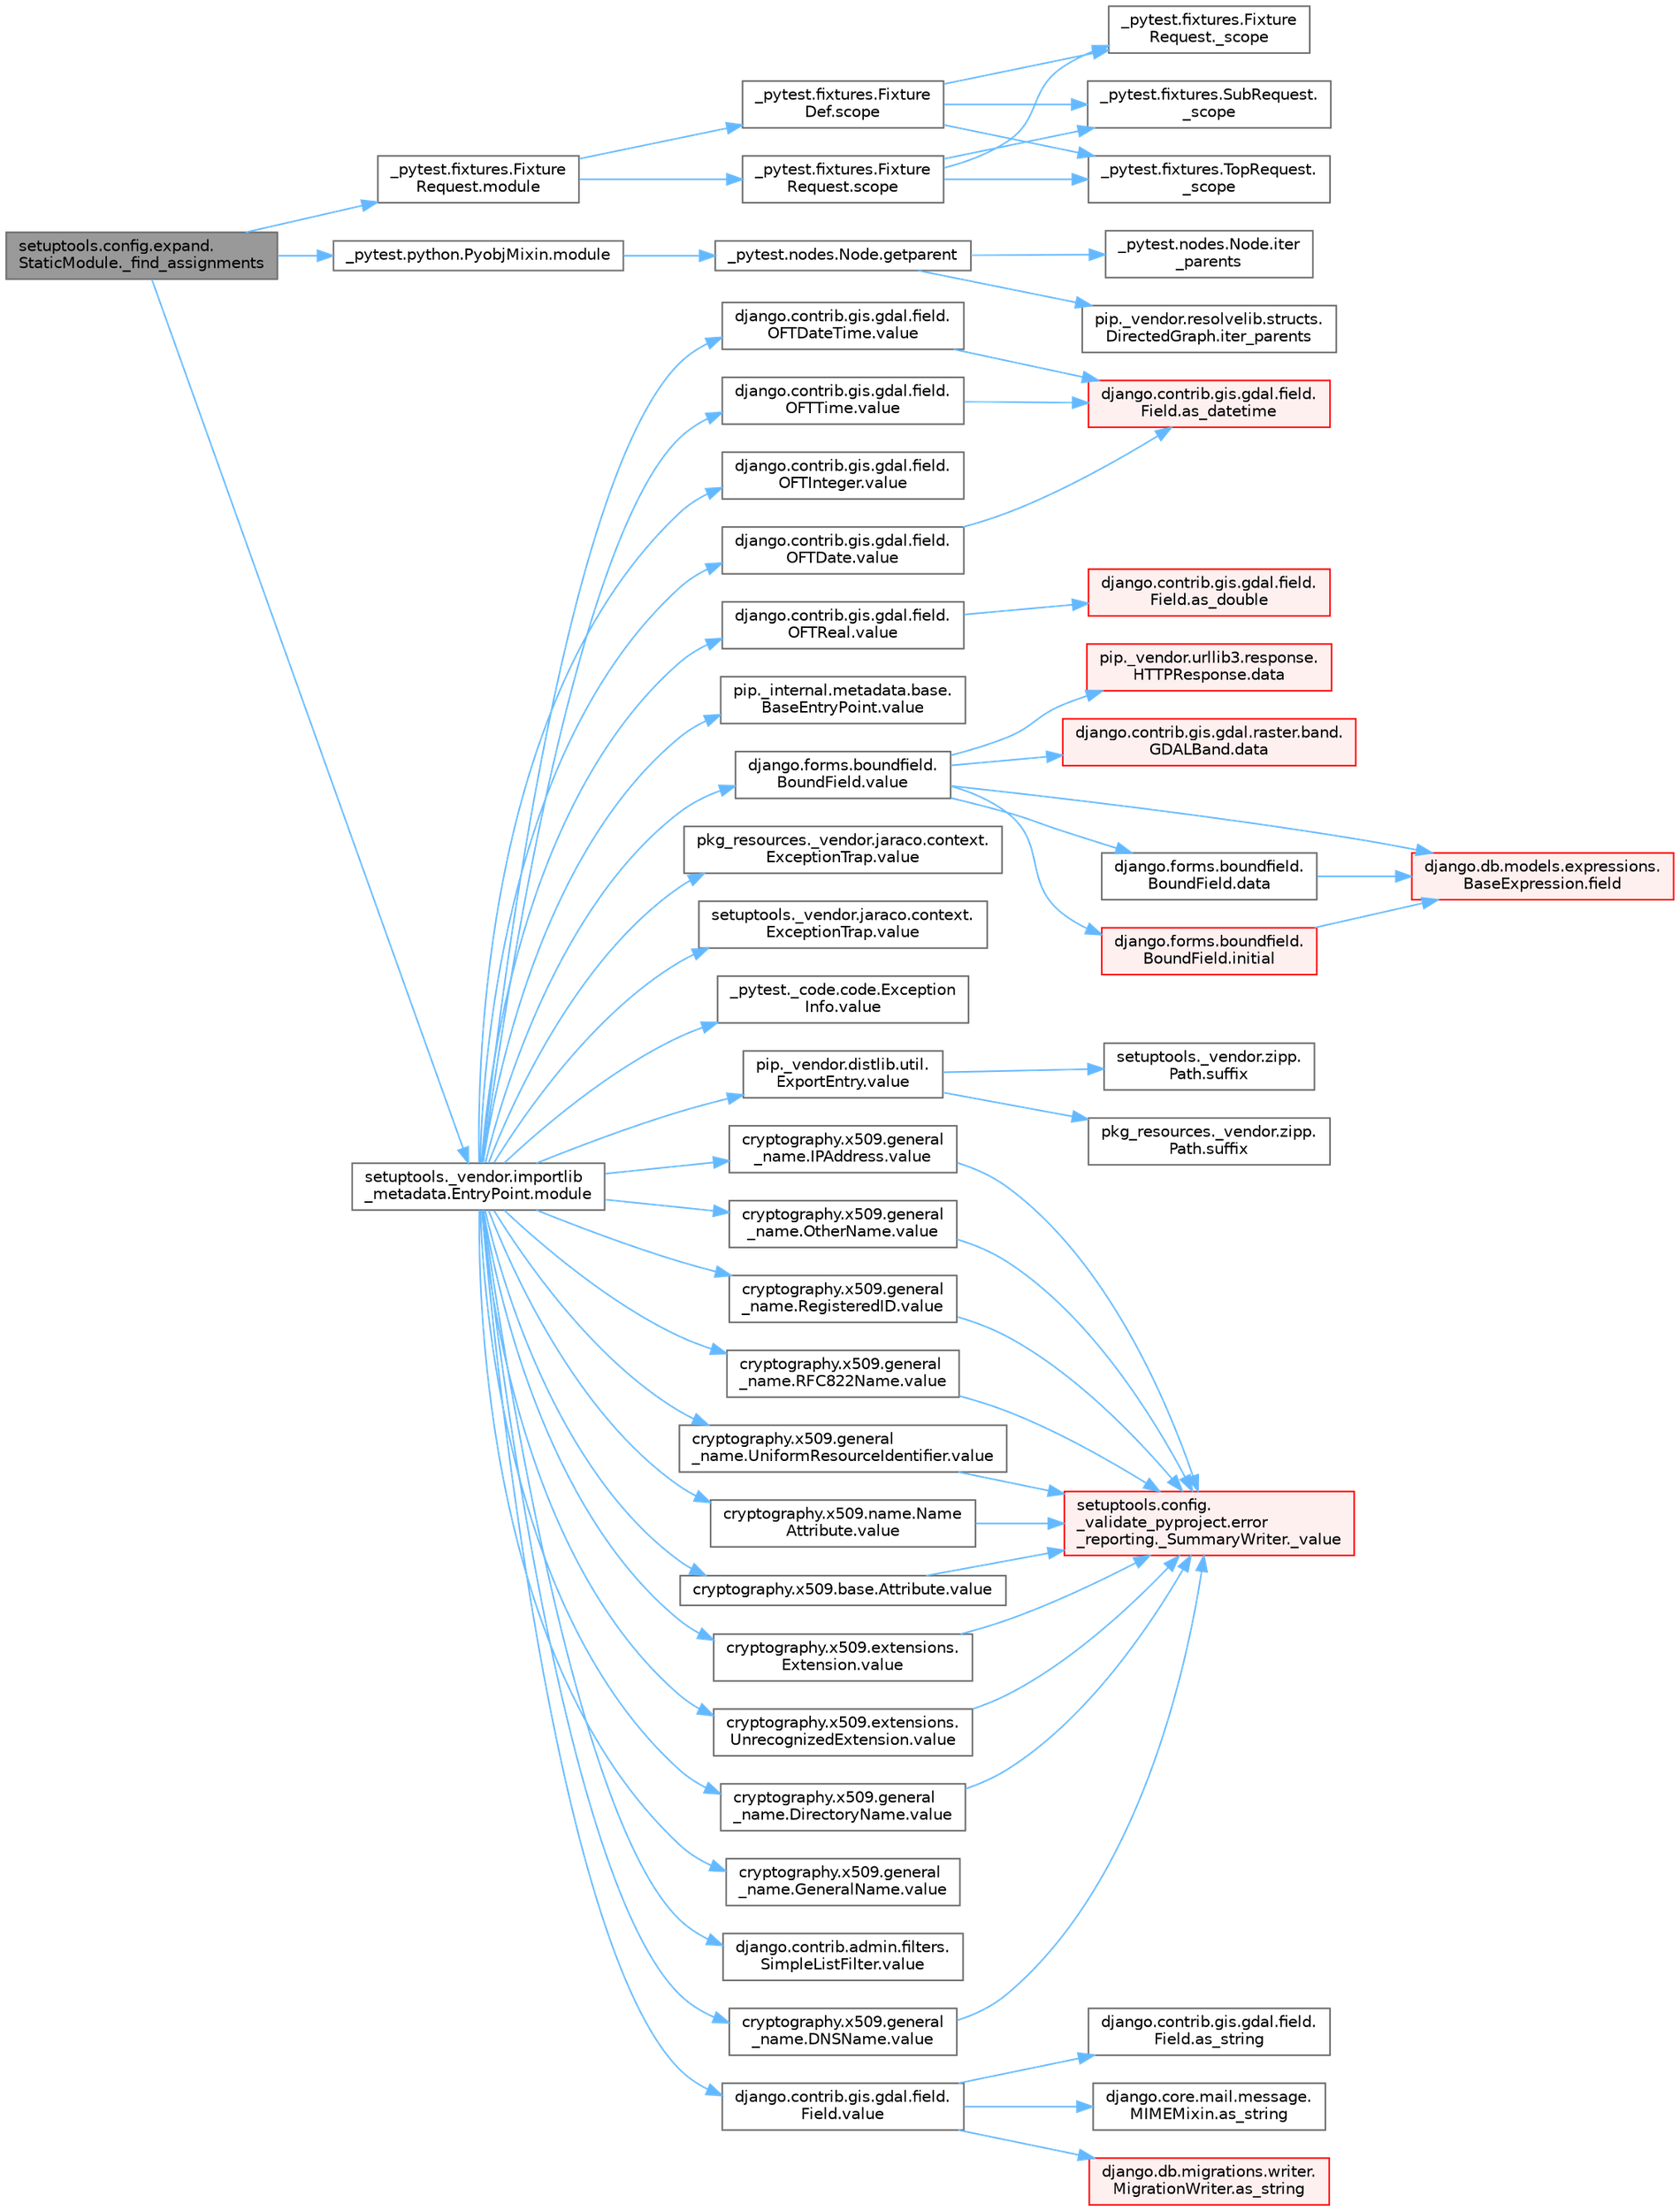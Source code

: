 digraph "setuptools.config.expand.StaticModule._find_assignments"
{
 // LATEX_PDF_SIZE
  bgcolor="transparent";
  edge [fontname=Helvetica,fontsize=10,labelfontname=Helvetica,labelfontsize=10];
  node [fontname=Helvetica,fontsize=10,shape=box,height=0.2,width=0.4];
  rankdir="LR";
  Node1 [id="Node000001",label="setuptools.config.expand.\lStaticModule._find_assignments",height=0.2,width=0.4,color="gray40", fillcolor="grey60", style="filled", fontcolor="black",tooltip=" "];
  Node1 -> Node2 [id="edge1_Node000001_Node000002",color="steelblue1",style="solid",tooltip=" "];
  Node2 [id="Node000002",label="_pytest.fixtures.Fixture\lRequest.module",height=0.2,width=0.4,color="grey40", fillcolor="white", style="filled",URL="$class__pytest_1_1fixtures_1_1_fixture_request.html#ad7a3eaa568b0f3ba67ebf2fd02ecea0e",tooltip=" "];
  Node2 -> Node3 [id="edge2_Node000002_Node000003",color="steelblue1",style="solid",tooltip=" "];
  Node3 [id="Node000003",label="_pytest.fixtures.Fixture\lDef.scope",height=0.2,width=0.4,color="grey40", fillcolor="white", style="filled",URL="$class__pytest_1_1fixtures_1_1_fixture_def.html#a7631cdae842daae93780def0698acba2",tooltip=" "];
  Node3 -> Node4 [id="edge3_Node000003_Node000004",color="steelblue1",style="solid",tooltip=" "];
  Node4 [id="Node000004",label="_pytest.fixtures.Fixture\lRequest._scope",height=0.2,width=0.4,color="grey40", fillcolor="white", style="filled",URL="$class__pytest_1_1fixtures_1_1_fixture_request.html#a64a9315c014e245479093a47300f696f",tooltip=" "];
  Node3 -> Node5 [id="edge4_Node000003_Node000005",color="steelblue1",style="solid",tooltip=" "];
  Node5 [id="Node000005",label="_pytest.fixtures.SubRequest.\l_scope",height=0.2,width=0.4,color="grey40", fillcolor="white", style="filled",URL="$class__pytest_1_1fixtures_1_1_sub_request.html#a297bfaf0428b1a1eb906f2ba567a48d5",tooltip=" "];
  Node3 -> Node6 [id="edge5_Node000003_Node000006",color="steelblue1",style="solid",tooltip=" "];
  Node6 [id="Node000006",label="_pytest.fixtures.TopRequest.\l_scope",height=0.2,width=0.4,color="grey40", fillcolor="white", style="filled",URL="$class__pytest_1_1fixtures_1_1_top_request.html#adf041dcc3200b0527c0fb9919da98ae9",tooltip=" "];
  Node2 -> Node7 [id="edge6_Node000002_Node000007",color="steelblue1",style="solid",tooltip=" "];
  Node7 [id="Node000007",label="_pytest.fixtures.Fixture\lRequest.scope",height=0.2,width=0.4,color="grey40", fillcolor="white", style="filled",URL="$class__pytest_1_1fixtures_1_1_fixture_request.html#acb5406ee9e8cf7147711b9314b6c951a",tooltip=" "];
  Node7 -> Node4 [id="edge7_Node000007_Node000004",color="steelblue1",style="solid",tooltip=" "];
  Node7 -> Node5 [id="edge8_Node000007_Node000005",color="steelblue1",style="solid",tooltip=" "];
  Node7 -> Node6 [id="edge9_Node000007_Node000006",color="steelblue1",style="solid",tooltip=" "];
  Node1 -> Node8 [id="edge10_Node000001_Node000008",color="steelblue1",style="solid",tooltip=" "];
  Node8 [id="Node000008",label="_pytest.python.PyobjMixin.module",height=0.2,width=0.4,color="grey40", fillcolor="white", style="filled",URL="$class__pytest_1_1python_1_1_pyobj_mixin.html#a59f370b8fb7ac30c262e6dc2797527d2",tooltip=" "];
  Node8 -> Node9 [id="edge11_Node000008_Node000009",color="steelblue1",style="solid",tooltip=" "];
  Node9 [id="Node000009",label="_pytest.nodes.Node.getparent",height=0.2,width=0.4,color="grey40", fillcolor="white", style="filled",URL="$class__pytest_1_1nodes_1_1_node.html#aa43550c78abb0cf55437b1fd51bf8aa5",tooltip=" "];
  Node9 -> Node10 [id="edge12_Node000009_Node000010",color="steelblue1",style="solid",tooltip=" "];
  Node10 [id="Node000010",label="_pytest.nodes.Node.iter\l_parents",height=0.2,width=0.4,color="grey40", fillcolor="white", style="filled",URL="$class__pytest_1_1nodes_1_1_node.html#af6eae0d165d4f0b937e5a83e463e3a8f",tooltip=" "];
  Node9 -> Node11 [id="edge13_Node000009_Node000011",color="steelblue1",style="solid",tooltip=" "];
  Node11 [id="Node000011",label="pip._vendor.resolvelib.structs.\lDirectedGraph.iter_parents",height=0.2,width=0.4,color="grey40", fillcolor="white", style="filled",URL="$classpip_1_1__vendor_1_1resolvelib_1_1structs_1_1_directed_graph.html#ad88fea4423d5feaefad1bb822d7bf60e",tooltip=" "];
  Node1 -> Node12 [id="edge14_Node000001_Node000012",color="steelblue1",style="solid",tooltip=" "];
  Node12 [id="Node000012",label="setuptools._vendor.importlib\l_metadata.EntryPoint.module",height=0.2,width=0.4,color="grey40", fillcolor="white", style="filled",URL="$classsetuptools_1_1__vendor_1_1importlib__metadata_1_1_entry_point.html#ab0cf8662ae1b114f079d464a9bdbb70f",tooltip=" "];
  Node12 -> Node13 [id="edge15_Node000012_Node000013",color="steelblue1",style="solid",tooltip=" "];
  Node13 [id="Node000013",label="_pytest._code.code.Exception\lInfo.value",height=0.2,width=0.4,color="grey40", fillcolor="white", style="filled",URL="$class__pytest_1_1__code_1_1code_1_1_exception_info.html#a65675b4b4254ece8c2b96f442ffa6a75",tooltip=" "];
  Node12 -> Node14 [id="edge16_Node000012_Node000014",color="steelblue1",style="solid",tooltip=" "];
  Node14 [id="Node000014",label="cryptography.x509.base.Attribute.value",height=0.2,width=0.4,color="grey40", fillcolor="white", style="filled",URL="$classcryptography_1_1x509_1_1base_1_1_attribute.html#a60472bf1e6c7d1a19111b910c23c097a",tooltip=" "];
  Node14 -> Node15 [id="edge17_Node000014_Node000015",color="steelblue1",style="solid",tooltip=" "];
  Node15 [id="Node000015",label="setuptools.config.\l_validate_pyproject.error\l_reporting._SummaryWriter._value",height=0.2,width=0.4,color="red", fillcolor="#FFF0F0", style="filled",URL="$classsetuptools_1_1config_1_1__validate__pyproject_1_1error__reporting_1_1___summary_writer.html#a28d60532640e0f6e9f0a8fe8ea5ca0bb",tooltip=" "];
  Node12 -> Node18 [id="edge18_Node000012_Node000018",color="steelblue1",style="solid",tooltip=" "];
  Node18 [id="Node000018",label="cryptography.x509.extensions.\lExtension.value",height=0.2,width=0.4,color="grey40", fillcolor="white", style="filled",URL="$classcryptography_1_1x509_1_1extensions_1_1_extension.html#a8c49255768af4af1c07670fd09fe42a7",tooltip=" "];
  Node18 -> Node15 [id="edge19_Node000018_Node000015",color="steelblue1",style="solid",tooltip=" "];
  Node12 -> Node19 [id="edge20_Node000012_Node000019",color="steelblue1",style="solid",tooltip=" "];
  Node19 [id="Node000019",label="cryptography.x509.extensions.\lUnrecognizedExtension.value",height=0.2,width=0.4,color="grey40", fillcolor="white", style="filled",URL="$classcryptography_1_1x509_1_1extensions_1_1_unrecognized_extension.html#a9992d78623e649a72caf3f3ce5a2c0f9",tooltip=" "];
  Node19 -> Node15 [id="edge21_Node000019_Node000015",color="steelblue1",style="solid",tooltip=" "];
  Node12 -> Node20 [id="edge22_Node000012_Node000020",color="steelblue1",style="solid",tooltip=" "];
  Node20 [id="Node000020",label="cryptography.x509.general\l_name.DirectoryName.value",height=0.2,width=0.4,color="grey40", fillcolor="white", style="filled",URL="$classcryptography_1_1x509_1_1general__name_1_1_directory_name.html#a68ccf077d3347ac26ff3c85cb234c9fe",tooltip=" "];
  Node20 -> Node15 [id="edge23_Node000020_Node000015",color="steelblue1",style="solid",tooltip=" "];
  Node12 -> Node21 [id="edge24_Node000012_Node000021",color="steelblue1",style="solid",tooltip=" "];
  Node21 [id="Node000021",label="cryptography.x509.general\l_name.DNSName.value",height=0.2,width=0.4,color="grey40", fillcolor="white", style="filled",URL="$classcryptography_1_1x509_1_1general__name_1_1_d_n_s_name.html#a93b054a2226f3b5f15aa11e51e8b2357",tooltip=" "];
  Node21 -> Node15 [id="edge25_Node000021_Node000015",color="steelblue1",style="solid",tooltip=" "];
  Node12 -> Node22 [id="edge26_Node000012_Node000022",color="steelblue1",style="solid",tooltip=" "];
  Node22 [id="Node000022",label="cryptography.x509.general\l_name.GeneralName.value",height=0.2,width=0.4,color="grey40", fillcolor="white", style="filled",URL="$classcryptography_1_1x509_1_1general__name_1_1_general_name.html#a6eebdc32cba49fb672f0904be4be684a",tooltip=" "];
  Node12 -> Node23 [id="edge27_Node000012_Node000023",color="steelblue1",style="solid",tooltip=" "];
  Node23 [id="Node000023",label="cryptography.x509.general\l_name.IPAddress.value",height=0.2,width=0.4,color="grey40", fillcolor="white", style="filled",URL="$classcryptography_1_1x509_1_1general__name_1_1_i_p_address.html#a514cf4d34f9d4eac1db384e30bfd545c",tooltip=" "];
  Node23 -> Node15 [id="edge28_Node000023_Node000015",color="steelblue1",style="solid",tooltip=" "];
  Node12 -> Node24 [id="edge29_Node000012_Node000024",color="steelblue1",style="solid",tooltip=" "];
  Node24 [id="Node000024",label="cryptography.x509.general\l_name.OtherName.value",height=0.2,width=0.4,color="grey40", fillcolor="white", style="filled",URL="$classcryptography_1_1x509_1_1general__name_1_1_other_name.html#adc049986474090e83a8ff9ed596f53f6",tooltip=" "];
  Node24 -> Node15 [id="edge30_Node000024_Node000015",color="steelblue1",style="solid",tooltip=" "];
  Node12 -> Node25 [id="edge31_Node000012_Node000025",color="steelblue1",style="solid",tooltip=" "];
  Node25 [id="Node000025",label="cryptography.x509.general\l_name.RegisteredID.value",height=0.2,width=0.4,color="grey40", fillcolor="white", style="filled",URL="$classcryptography_1_1x509_1_1general__name_1_1_registered_i_d.html#a54915bad33598e65e1299ae76700053c",tooltip=" "];
  Node25 -> Node15 [id="edge32_Node000025_Node000015",color="steelblue1",style="solid",tooltip=" "];
  Node12 -> Node26 [id="edge33_Node000012_Node000026",color="steelblue1",style="solid",tooltip=" "];
  Node26 [id="Node000026",label="cryptography.x509.general\l_name.RFC822Name.value",height=0.2,width=0.4,color="grey40", fillcolor="white", style="filled",URL="$classcryptography_1_1x509_1_1general__name_1_1_r_f_c822_name.html#a63c29183b28ccc19efeb5894b261e70d",tooltip=" "];
  Node26 -> Node15 [id="edge34_Node000026_Node000015",color="steelblue1",style="solid",tooltip=" "];
  Node12 -> Node27 [id="edge35_Node000012_Node000027",color="steelblue1",style="solid",tooltip=" "];
  Node27 [id="Node000027",label="cryptography.x509.general\l_name.UniformResourceIdentifier.value",height=0.2,width=0.4,color="grey40", fillcolor="white", style="filled",URL="$classcryptography_1_1x509_1_1general__name_1_1_uniform_resource_identifier.html#a62c2508b5e9961e78426b268e20f412f",tooltip=" "];
  Node27 -> Node15 [id="edge36_Node000027_Node000015",color="steelblue1",style="solid",tooltip=" "];
  Node12 -> Node28 [id="edge37_Node000012_Node000028",color="steelblue1",style="solid",tooltip=" "];
  Node28 [id="Node000028",label="cryptography.x509.name.Name\lAttribute.value",height=0.2,width=0.4,color="grey40", fillcolor="white", style="filled",URL="$classcryptography_1_1x509_1_1name_1_1_name_attribute.html#af39a23a036a8c8a731fb74018c6c58f7",tooltip=" "];
  Node28 -> Node15 [id="edge38_Node000028_Node000015",color="steelblue1",style="solid",tooltip=" "];
  Node12 -> Node29 [id="edge39_Node000012_Node000029",color="steelblue1",style="solid",tooltip=" "];
  Node29 [id="Node000029",label="django.contrib.admin.filters.\lSimpleListFilter.value",height=0.2,width=0.4,color="grey40", fillcolor="white", style="filled",URL="$classdjango_1_1contrib_1_1admin_1_1filters_1_1_simple_list_filter.html#aefe5c6c5478d3d2560a882cadc9e7649",tooltip=" "];
  Node12 -> Node30 [id="edge40_Node000012_Node000030",color="steelblue1",style="solid",tooltip=" "];
  Node30 [id="Node000030",label="django.contrib.gis.gdal.field.\lField.value",height=0.2,width=0.4,color="grey40", fillcolor="white", style="filled",URL="$classdjango_1_1contrib_1_1gis_1_1gdal_1_1field_1_1_field.html#a0534fa49aaead023461bb9458776c33c",tooltip=" "];
  Node30 -> Node31 [id="edge41_Node000030_Node000031",color="steelblue1",style="solid",tooltip=" "];
  Node31 [id="Node000031",label="django.contrib.gis.gdal.field.\lField.as_string",height=0.2,width=0.4,color="grey40", fillcolor="white", style="filled",URL="$classdjango_1_1contrib_1_1gis_1_1gdal_1_1field_1_1_field.html#aa37958814c801a9690b6b9772d8a5b79",tooltip=" "];
  Node30 -> Node32 [id="edge42_Node000030_Node000032",color="steelblue1",style="solid",tooltip=" "];
  Node32 [id="Node000032",label="django.core.mail.message.\lMIMEMixin.as_string",height=0.2,width=0.4,color="grey40", fillcolor="white", style="filled",URL="$classdjango_1_1core_1_1mail_1_1message_1_1_m_i_m_e_mixin.html#a5a8dae67cb420cf97d6906cdd6d9efee",tooltip=" "];
  Node30 -> Node33 [id="edge43_Node000030_Node000033",color="steelblue1",style="solid",tooltip=" "];
  Node33 [id="Node000033",label="django.db.migrations.writer.\lMigrationWriter.as_string",height=0.2,width=0.4,color="red", fillcolor="#FFF0F0", style="filled",URL="$classdjango_1_1db_1_1migrations_1_1writer_1_1_migration_writer.html#a4cf831cf0ce1f20f21c7e5ce5ec60980",tooltip=" "];
  Node12 -> Node37 [id="edge44_Node000012_Node000037",color="steelblue1",style="solid",tooltip=" "];
  Node37 [id="Node000037",label="django.contrib.gis.gdal.field.\lOFTDate.value",height=0.2,width=0.4,color="grey40", fillcolor="white", style="filled",URL="$classdjango_1_1contrib_1_1gis_1_1gdal_1_1field_1_1_o_f_t_date.html#a1b70bed1d73b01c2dbbb215c85f318b1",tooltip=" "];
  Node37 -> Node38 [id="edge45_Node000037_Node000038",color="steelblue1",style="solid",tooltip=" "];
  Node38 [id="Node000038",label="django.contrib.gis.gdal.field.\lField.as_datetime",height=0.2,width=0.4,color="red", fillcolor="#FFF0F0", style="filled",URL="$classdjango_1_1contrib_1_1gis_1_1gdal_1_1field_1_1_field.html#a66edb3de23b3eb15d37281d1ff10fe08",tooltip=" "];
  Node12 -> Node42 [id="edge46_Node000012_Node000042",color="steelblue1",style="solid",tooltip=" "];
  Node42 [id="Node000042",label="django.contrib.gis.gdal.field.\lOFTDateTime.value",height=0.2,width=0.4,color="grey40", fillcolor="white", style="filled",URL="$classdjango_1_1contrib_1_1gis_1_1gdal_1_1field_1_1_o_f_t_date_time.html#a90dc99581d0efab92ef193eaea54300e",tooltip=" "];
  Node42 -> Node38 [id="edge47_Node000042_Node000038",color="steelblue1",style="solid",tooltip=" "];
  Node12 -> Node43 [id="edge48_Node000012_Node000043",color="steelblue1",style="solid",tooltip=" "];
  Node43 [id="Node000043",label="django.contrib.gis.gdal.field.\lOFTInteger.value",height=0.2,width=0.4,color="grey40", fillcolor="white", style="filled",URL="$classdjango_1_1contrib_1_1gis_1_1gdal_1_1field_1_1_o_f_t_integer.html#ae8b59256eee84f0198bfe27ae73c2f40",tooltip=" "];
  Node12 -> Node44 [id="edge49_Node000012_Node000044",color="steelblue1",style="solid",tooltip=" "];
  Node44 [id="Node000044",label="django.contrib.gis.gdal.field.\lOFTReal.value",height=0.2,width=0.4,color="grey40", fillcolor="white", style="filled",URL="$classdjango_1_1contrib_1_1gis_1_1gdal_1_1field_1_1_o_f_t_real.html#af38e5fdd4622d4f12649b8b882dae3c9",tooltip=" "];
  Node44 -> Node45 [id="edge50_Node000044_Node000045",color="steelblue1",style="solid",tooltip=" "];
  Node45 [id="Node000045",label="django.contrib.gis.gdal.field.\lField.as_double",height=0.2,width=0.4,color="red", fillcolor="#FFF0F0", style="filled",URL="$classdjango_1_1contrib_1_1gis_1_1gdal_1_1field_1_1_field.html#a734b69fcf982104ea1e53b2b4857b885",tooltip=" "];
  Node12 -> Node46 [id="edge51_Node000012_Node000046",color="steelblue1",style="solid",tooltip=" "];
  Node46 [id="Node000046",label="django.contrib.gis.gdal.field.\lOFTTime.value",height=0.2,width=0.4,color="grey40", fillcolor="white", style="filled",URL="$classdjango_1_1contrib_1_1gis_1_1gdal_1_1field_1_1_o_f_t_time.html#a5409d5a314e03fe5dec94170182a1942",tooltip=" "];
  Node46 -> Node38 [id="edge52_Node000046_Node000038",color="steelblue1",style="solid",tooltip=" "];
  Node12 -> Node47 [id="edge53_Node000012_Node000047",color="steelblue1",style="solid",tooltip=" "];
  Node47 [id="Node000047",label="django.forms.boundfield.\lBoundField.value",height=0.2,width=0.4,color="grey40", fillcolor="white", style="filled",URL="$classdjango_1_1forms_1_1boundfield_1_1_bound_field.html#a477fc97c541321eb1218c4287678ce5e",tooltip=" "];
  Node47 -> Node48 [id="edge54_Node000047_Node000048",color="steelblue1",style="solid",tooltip=" "];
  Node48 [id="Node000048",label="django.contrib.gis.gdal.raster.band.\lGDALBand.data",height=0.2,width=0.4,color="red", fillcolor="#FFF0F0", style="filled",URL="$classdjango_1_1contrib_1_1gis_1_1gdal_1_1raster_1_1band_1_1_g_d_a_l_band.html#a5d37dc4c4d5a50a21b75460e75f9ee4d",tooltip=" "];
  Node47 -> Node303 [id="edge55_Node000047_Node000303",color="steelblue1",style="solid",tooltip=" "];
  Node303 [id="Node000303",label="django.forms.boundfield.\lBoundField.data",height=0.2,width=0.4,color="grey40", fillcolor="white", style="filled",URL="$classdjango_1_1forms_1_1boundfield_1_1_bound_field.html#ad38e19a5099c352218e82322f47b020c",tooltip=" "];
  Node303 -> Node152 [id="edge56_Node000303_Node000152",color="steelblue1",style="solid",tooltip=" "];
  Node152 [id="Node000152",label="django.db.models.expressions.\lBaseExpression.field",height=0.2,width=0.4,color="red", fillcolor="#FFF0F0", style="filled",URL="$classdjango_1_1db_1_1models_1_1expressions_1_1_base_expression.html#a70aeb35391ada82c2e9f02b1c3ac150c",tooltip=" "];
  Node47 -> Node304 [id="edge57_Node000047_Node000304",color="steelblue1",style="solid",tooltip=" "];
  Node304 [id="Node000304",label="pip._vendor.urllib3.response.\lHTTPResponse.data",height=0.2,width=0.4,color="red", fillcolor="#FFF0F0", style="filled",URL="$classpip_1_1__vendor_1_1urllib3_1_1response_1_1_h_t_t_p_response.html#abf3c538704803faf453331b0031f3bdd",tooltip=" "];
  Node47 -> Node152 [id="edge58_Node000047_Node000152",color="steelblue1",style="solid",tooltip=" "];
  Node47 -> Node1249 [id="edge59_Node000047_Node001249",color="steelblue1",style="solid",tooltip=" "];
  Node1249 [id="Node001249",label="django.forms.boundfield.\lBoundField.initial",height=0.2,width=0.4,color="red", fillcolor="#FFF0F0", style="filled",URL="$classdjango_1_1forms_1_1boundfield_1_1_bound_field.html#a81706c00426d51f42167d00c2018cb92",tooltip=" "];
  Node1249 -> Node152 [id="edge60_Node001249_Node000152",color="steelblue1",style="solid",tooltip=" "];
  Node12 -> Node522 [id="edge61_Node000012_Node000522",color="steelblue1",style="solid",tooltip=" "];
  Node522 [id="Node000522",label="pip._internal.metadata.base.\lBaseEntryPoint.value",height=0.2,width=0.4,color="grey40", fillcolor="white", style="filled",URL="$classpip_1_1__internal_1_1metadata_1_1base_1_1_base_entry_point.html#a446ba6422d9cd9c14da8fdd2cbb91a25",tooltip=" "];
  Node12 -> Node523 [id="edge62_Node000012_Node000523",color="steelblue1",style="solid",tooltip=" "];
  Node523 [id="Node000523",label="pip._vendor.distlib.util.\lExportEntry.value",height=0.2,width=0.4,color="grey40", fillcolor="white", style="filled",URL="$classpip_1_1__vendor_1_1distlib_1_1util_1_1_export_entry.html#a7c58cd5235937bd538b1c0583bd51fda",tooltip=" "];
  Node523 -> Node524 [id="edge63_Node000523_Node000524",color="steelblue1",style="solid",tooltip=" "];
  Node524 [id="Node000524",label="pkg_resources._vendor.zipp.\lPath.suffix",height=0.2,width=0.4,color="grey40", fillcolor="white", style="filled",URL="$classpkg__resources_1_1__vendor_1_1zipp_1_1_path.html#af71056b6cebbc8c50fa83ccc23292725",tooltip=" "];
  Node523 -> Node525 [id="edge64_Node000523_Node000525",color="steelblue1",style="solid",tooltip=" "];
  Node525 [id="Node000525",label="setuptools._vendor.zipp.\lPath.suffix",height=0.2,width=0.4,color="grey40", fillcolor="white", style="filled",URL="$classsetuptools_1_1__vendor_1_1zipp_1_1_path.html#a6b71894b1172740b93a3ee2a5ad369ac",tooltip=" "];
  Node12 -> Node526 [id="edge65_Node000012_Node000526",color="steelblue1",style="solid",tooltip=" "];
  Node526 [id="Node000526",label="pkg_resources._vendor.jaraco.context.\lExceptionTrap.value",height=0.2,width=0.4,color="grey40", fillcolor="white", style="filled",URL="$classpkg__resources_1_1__vendor_1_1jaraco_1_1context_1_1_exception_trap.html#a39fb0ebf79a980f43ac06486340130e5",tooltip=" "];
  Node12 -> Node527 [id="edge66_Node000012_Node000527",color="steelblue1",style="solid",tooltip=" "];
  Node527 [id="Node000527",label="setuptools._vendor.jaraco.context.\lExceptionTrap.value",height=0.2,width=0.4,color="grey40", fillcolor="white", style="filled",URL="$classsetuptools_1_1__vendor_1_1jaraco_1_1context_1_1_exception_trap.html#a92eaef82df6b864df0489085d65435f1",tooltip=" "];
}

